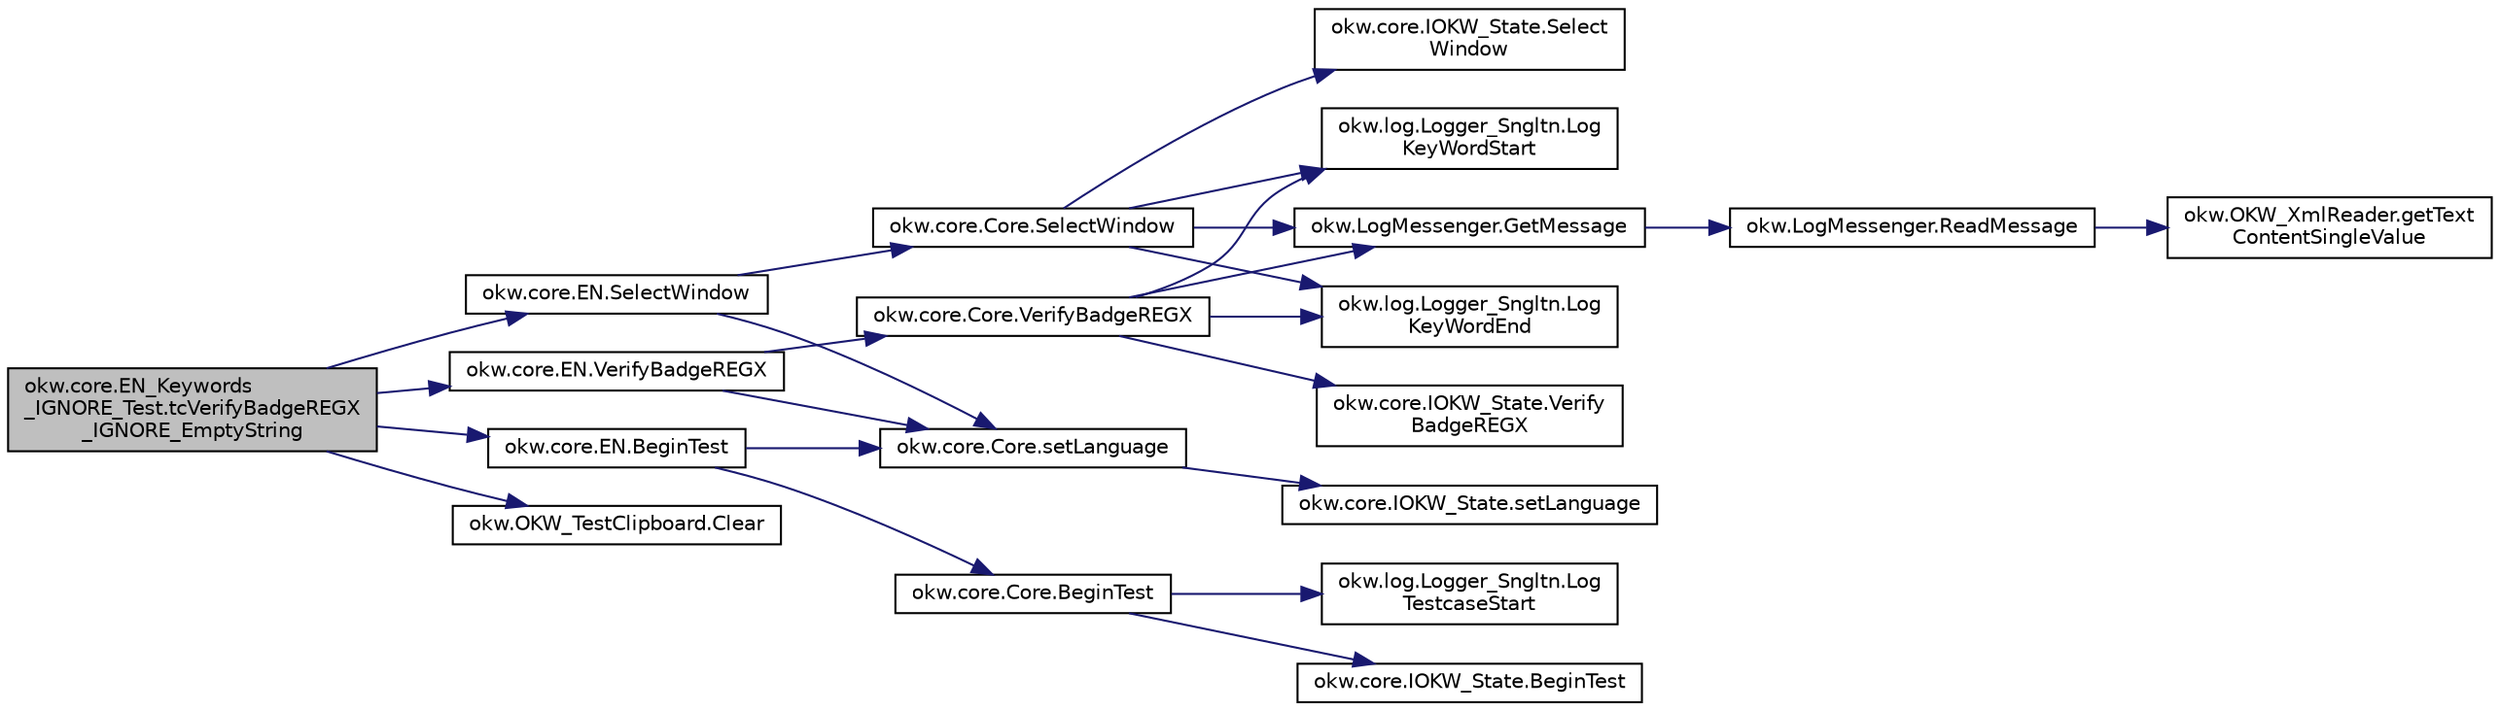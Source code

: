 digraph "okw.core.EN_Keywords_IGNORE_Test.tcVerifyBadgeREGX_IGNORE_EmptyString"
{
 // INTERACTIVE_SVG=YES
 // LATEX_PDF_SIZE
  edge [fontname="Helvetica",fontsize="10",labelfontname="Helvetica",labelfontsize="10"];
  node [fontname="Helvetica",fontsize="10",shape=record];
  rankdir="LR";
  Node554 [label="okw.core.EN_Keywords\l_IGNORE_Test.tcVerifyBadgeREGX\l_IGNORE_EmptyString",height=0.2,width=0.4,color="black", fillcolor="grey75", style="filled", fontcolor="black",tooltip=" "];
  Node554 -> Node555 [color="midnightblue",fontsize="10",style="solid",fontname="Helvetica"];
  Node555 [label="okw.core.EN.BeginTest",height=0.2,width=0.4,color="black", fillcolor="white", style="filled",URL="$classokw_1_1core_1_1_e_n.html#aef613b0a3e6bb8a9623984db145cae69",tooltip="Markiert den Anfang eines neuen Testfalls."];
  Node555 -> Node556 [color="midnightblue",fontsize="10",style="solid",fontname="Helvetica"];
  Node556 [label="okw.core.Core.setLanguage",height=0.2,width=0.4,color="black", fillcolor="white", style="filled",URL="$classokw_1_1core_1_1_core.html#ab4e0f723d27cb11c944ec4c82c426100",tooltip="Setzt die Sprache auf den gegebenen wert Language."];
  Node556 -> Node557 [color="midnightblue",fontsize="10",style="solid",fontname="Helvetica"];
  Node557 [label="okw.core.IOKW_State.setLanguage",height=0.2,width=0.4,color="black", fillcolor="white", style="filled",URL="$interfaceokw_1_1core_1_1_i_o_k_w___state.html#a866baa0bde08a47418f54d63bdb56097",tooltip="Interne Methode zum setzen der Sprache für die sprachabhängigen Ausgaben der Dokumentation (Log)."];
  Node555 -> Node558 [color="midnightblue",fontsize="10",style="solid",fontname="Helvetica"];
  Node558 [label="okw.core.Core.BeginTest",height=0.2,width=0.4,color="black", fillcolor="white", style="filled",URL="$classokw_1_1core_1_1_core.html#acfefe92468c9eb9e951846372726c4d8",tooltip="Markiert den Anfang eines neuen Testfalls."];
  Node558 -> Node559 [color="midnightblue",fontsize="10",style="solid",fontname="Helvetica"];
  Node559 [label="okw.log.Logger_Sngltn.Log\lTestcaseStart",height=0.2,width=0.4,color="black", fillcolor="white", style="filled",URL="$classokw_1_1log_1_1_logger___sngltn.html#a60f4ad59db847ae61df928f9920f3deb",tooltip="Ausgabe des Testfalls."];
  Node558 -> Node560 [color="midnightblue",fontsize="10",style="solid",fontname="Helvetica"];
  Node560 [label="okw.core.IOKW_State.BeginTest",height=0.2,width=0.4,color="black", fillcolor="white", style="filled",URL="$interfaceokw_1_1core_1_1_i_o_k_w___state.html#ae5480ddb1fc37eade5d899d335bc4b13",tooltip="Markiert den Anfang eines neuen Testfalls."];
  Node554 -> Node561 [color="midnightblue",fontsize="10",style="solid",fontname="Helvetica"];
  Node561 [label="okw.core.EN.SelectWindow",height=0.2,width=0.4,color="black", fillcolor="white", style="filled",URL="$classokw_1_1core_1_1_e_n.html#a2b61c2b39a9cfdbdfd25fe0e3d43785b",tooltip="Setzt den Kontext auf das gegebene Fenster."];
  Node561 -> Node556 [color="midnightblue",fontsize="10",style="solid",fontname="Helvetica"];
  Node561 -> Node562 [color="midnightblue",fontsize="10",style="solid",fontname="Helvetica"];
  Node562 [label="okw.core.Core.SelectWindow",height=0.2,width=0.4,color="black", fillcolor="white", style="filled",URL="$classokw_1_1core_1_1_core.html#a6a68660eb5e34965522896e2a5c48314",tooltip="Setzt den Kontext auf das gegebene Fenster."];
  Node562 -> Node563 [color="midnightblue",fontsize="10",style="solid",fontname="Helvetica"];
  Node563 [label="okw.log.Logger_Sngltn.Log\lKeyWordStart",height=0.2,width=0.4,color="black", fillcolor="white", style="filled",URL="$classokw_1_1log_1_1_logger___sngltn.html#a70ec25e200e00ecefc544e8fd371d2ef",tooltip="Ausgabe eines Schlüsselwortes."];
  Node562 -> Node564 [color="midnightblue",fontsize="10",style="solid",fontname="Helvetica"];
  Node564 [label="okw.LogMessenger.GetMessage",height=0.2,width=0.4,color="black", fillcolor="white", style="filled",URL="$classokw_1_1_log_messenger.html#af225d1f037d47b3b085175c09d78bdd2",tooltip="Holt die Log-Meldung für MethodeNmae/Textkey ohne weitere Parameter."];
  Node564 -> Node565 [color="midnightblue",fontsize="10",style="solid",fontname="Helvetica"];
  Node565 [label="okw.LogMessenger.ReadMessage",height=0.2,width=0.4,color="black", fillcolor="white", style="filled",URL="$classokw_1_1_log_messenger.html#a530cd6ab82ec82a04206a2e976ec06e3",tooltip="Interne Kernfunktion holt die Log-Meldung mit Platzhaltern aus der XML-Datei."];
  Node565 -> Node566 [color="midnightblue",fontsize="10",style="solid",fontname="Helvetica"];
  Node566 [label="okw.OKW_XmlReader.getText\lContentSingleValue",height=0.2,width=0.4,color="black", fillcolor="white", style="filled",URL="$classokw_1_1_o_k_w___xml_reader.html#ab920b5335a2e1429c14cc5f8e79f39eb",tooltip="Lies den TextContent eines Tag."];
  Node562 -> Node567 [color="midnightblue",fontsize="10",style="solid",fontname="Helvetica"];
  Node567 [label="okw.core.IOKW_State.Select\lWindow",height=0.2,width=0.4,color="black", fillcolor="white", style="filled",URL="$interfaceokw_1_1core_1_1_i_o_k_w___state.html#ad4fc9610ed5b1176590a45b55e6ac7f0",tooltip="Setzt den Kontext auf das gegebene Fenster."];
  Node562 -> Node568 [color="midnightblue",fontsize="10",style="solid",fontname="Helvetica"];
  Node568 [label="okw.log.Logger_Sngltn.Log\lKeyWordEnd",height=0.2,width=0.4,color="black", fillcolor="white", style="filled",URL="$classokw_1_1log_1_1_logger___sngltn.html#aa7d2da98631d21644da70c187f03155e",tooltip="LogKeyWordEnd:"];
  Node554 -> Node569 [color="midnightblue",fontsize="10",style="solid",fontname="Helvetica"];
  Node569 [label="okw.OKW_TestClipboard.Clear",height=0.2,width=0.4,color="black", fillcolor="white", style="filled",URL="$classokw_1_1_o_k_w___test_clipboard.html#a3d244f76e3d56d57e9b4b96378f9b293",tooltip="Resets all ClipBoard-Memmber to empty String = \"\" ."];
  Node554 -> Node570 [color="midnightblue",fontsize="10",style="solid",fontname="Helvetica"];
  Node570 [label="okw.core.EN.VerifyBadgeREGX",height=0.2,width=0.4,color="black", fillcolor="white", style="filled",URL="$classokw_1_1core_1_1_e_n.html#a9b906eafe834024af0d6693ec5a6eff4",tooltip="Überprüft den Badge des Objektes ."];
  Node570 -> Node556 [color="midnightblue",fontsize="10",style="solid",fontname="Helvetica"];
  Node570 -> Node571 [color="midnightblue",fontsize="10",style="solid",fontname="Helvetica"];
  Node571 [label="okw.core.Core.VerifyBadgeREGX",height=0.2,width=0.4,color="black", fillcolor="white", style="filled",URL="$classokw_1_1core_1_1_core.html#ac9669a0cd5d2b409a69ca0deb498397f",tooltip="Überprüft den Badge des Objektes ."];
  Node571 -> Node563 [color="midnightblue",fontsize="10",style="solid",fontname="Helvetica"];
  Node571 -> Node564 [color="midnightblue",fontsize="10",style="solid",fontname="Helvetica"];
  Node571 -> Node572 [color="midnightblue",fontsize="10",style="solid",fontname="Helvetica"];
  Node572 [label="okw.core.IOKW_State.Verify\lBadgeREGX",height=0.2,width=0.4,color="black", fillcolor="white", style="filled",URL="$interfaceokw_1_1core_1_1_i_o_k_w___state.html#ad1df341ffa462280e59005904fe867d8",tooltip="Überprüft den Badge des Objektes ."];
  Node571 -> Node568 [color="midnightblue",fontsize="10",style="solid",fontname="Helvetica"];
}
